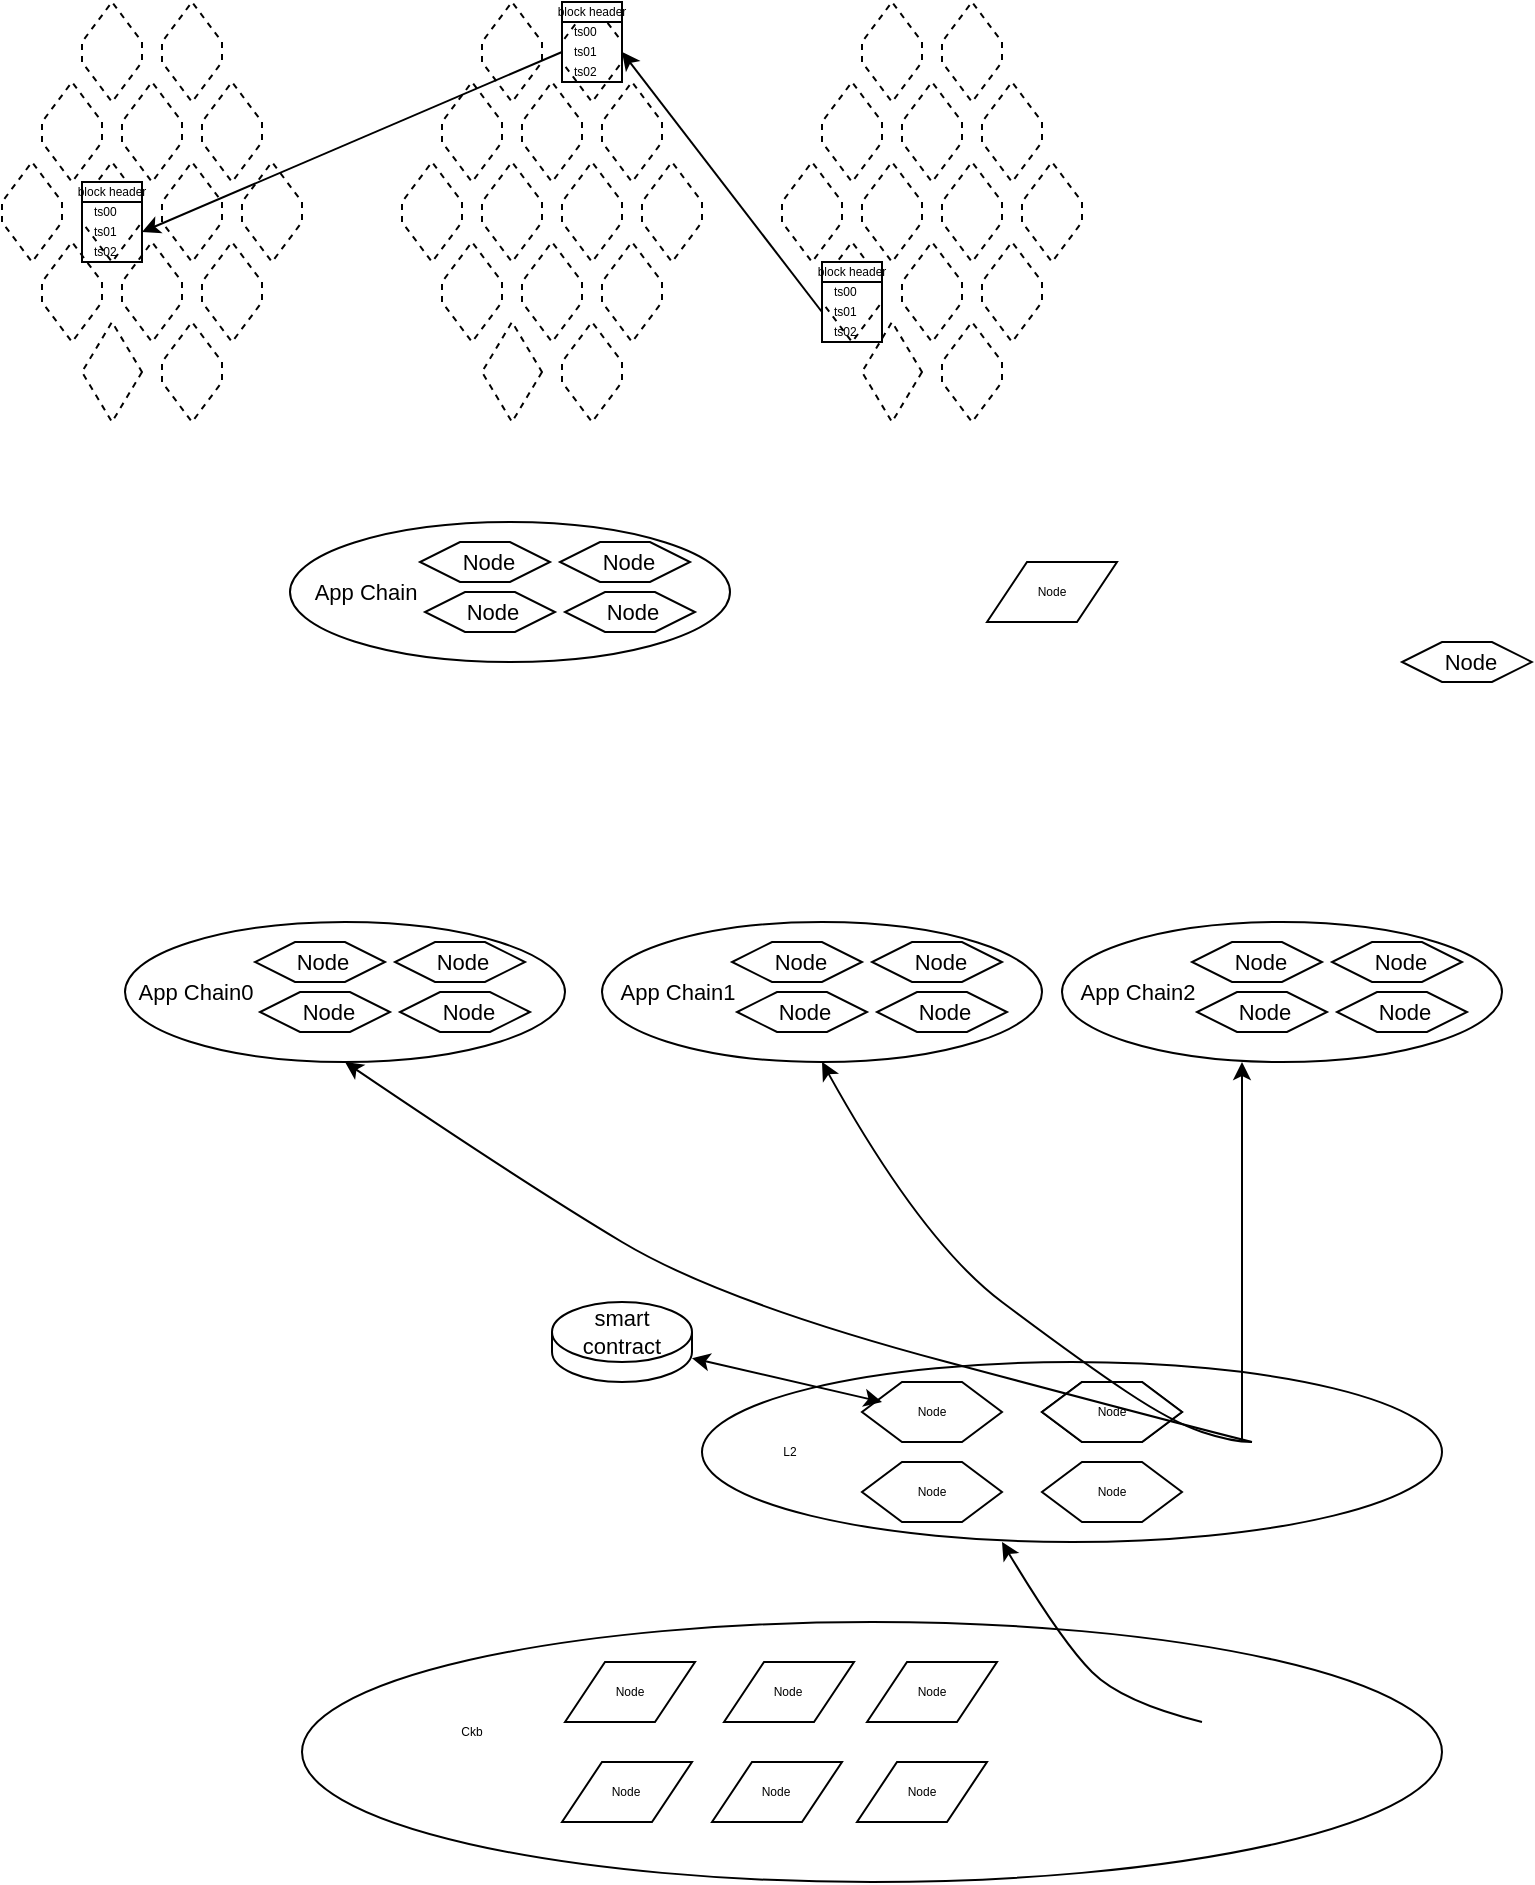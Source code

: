 <mxfile version="18.1.1" type="github">
  <diagram id="PLWnRggfIW8w5EO7tdIO" name="Page-1">
    <mxGraphModel dx="898" dy="610" grid="1" gridSize="10" guides="1" tooltips="1" connect="1" arrows="1" fold="1" page="1" pageScale="1" pageWidth="827" pageHeight="1169" math="0" shadow="0">
      <root>
        <mxCell id="0" />
        <mxCell id="1" parent="0" />
        <mxCell id="l8vBViZwVbypF5EwimsJ-1" value="" style="shape=hexagon;perimeter=hexagonPerimeter2;whiteSpace=wrap;html=1;fixedSize=1;dashed=1;rotation=90;" vertex="1" parent="1">
          <mxGeometry x="30" y="160" width="50" height="30" as="geometry" />
        </mxCell>
        <mxCell id="l8vBViZwVbypF5EwimsJ-2" value="" style="shape=hexagon;perimeter=hexagonPerimeter2;whiteSpace=wrap;html=1;fixedSize=1;dashed=1;rotation=90;" vertex="1" parent="1">
          <mxGeometry x="30" y="240" width="50" height="30" as="geometry" />
        </mxCell>
        <mxCell id="l8vBViZwVbypF5EwimsJ-3" value="" style="shape=hexagon;perimeter=hexagonPerimeter2;whiteSpace=wrap;html=1;fixedSize=1;dashed=1;rotation=90;" vertex="1" parent="1">
          <mxGeometry x="70" y="240" width="50" height="30" as="geometry" />
        </mxCell>
        <mxCell id="l8vBViZwVbypF5EwimsJ-4" value="" style="shape=hexagon;perimeter=hexagonPerimeter2;whiteSpace=wrap;html=1;fixedSize=1;dashed=1;rotation=90;" vertex="1" parent="1">
          <mxGeometry x="70" y="160" width="50" height="30" as="geometry" />
        </mxCell>
        <mxCell id="l8vBViZwVbypF5EwimsJ-5" value="" style="shape=hexagon;perimeter=hexagonPerimeter2;whiteSpace=wrap;html=1;fixedSize=1;dashed=1;rotation=90;" vertex="1" parent="1">
          <mxGeometry x="90" y="280" width="50" height="30" as="geometry" />
        </mxCell>
        <mxCell id="l8vBViZwVbypF5EwimsJ-6" value="" style="shape=hexagon;perimeter=hexagonPerimeter2;whiteSpace=wrap;html=1;fixedSize=1;dashed=1;rotation=90;" vertex="1" parent="1">
          <mxGeometry x="50" y="200" width="50" height="30" as="geometry" />
        </mxCell>
        <mxCell id="l8vBViZwVbypF5EwimsJ-7" value="" style="shape=hexagon;perimeter=hexagonPerimeter2;whiteSpace=wrap;html=1;fixedSize=1;dashed=1;rotation=90;" vertex="1" parent="1">
          <mxGeometry x="10" y="200" width="50" height="30" as="geometry" />
        </mxCell>
        <mxCell id="l8vBViZwVbypF5EwimsJ-8" value="" style="shape=hexagon;perimeter=hexagonPerimeter2;whiteSpace=wrap;html=1;fixedSize=1;dashed=1;rotation=90;" vertex="1" parent="1">
          <mxGeometry x="130" y="200" width="50" height="30" as="geometry" />
        </mxCell>
        <mxCell id="l8vBViZwVbypF5EwimsJ-9" value="" style="shape=hexagon;perimeter=hexagonPerimeter2;whiteSpace=wrap;html=1;fixedSize=1;dashed=1;rotation=90;" vertex="1" parent="1">
          <mxGeometry x="90" y="200" width="50" height="30" as="geometry" />
        </mxCell>
        <mxCell id="l8vBViZwVbypF5EwimsJ-10" value="" style="shape=hexagon;perimeter=hexagonPerimeter2;whiteSpace=wrap;html=1;fixedSize=1;dashed=1;rotation=90;" vertex="1" parent="1">
          <mxGeometry x="110" y="160" width="50" height="30" as="geometry" />
        </mxCell>
        <mxCell id="l8vBViZwVbypF5EwimsJ-11" value="" style="shape=hexagon;perimeter=hexagonPerimeter2;whiteSpace=wrap;html=1;fixedSize=1;dashed=1;rotation=90;" vertex="1" parent="1">
          <mxGeometry x="110" y="240" width="50" height="30" as="geometry" />
        </mxCell>
        <mxCell id="l8vBViZwVbypF5EwimsJ-12" value="" style="shape=hexagon;perimeter=hexagonPerimeter2;whiteSpace=wrap;html=1;fixedSize=1;dashed=1;rotation=90;size=100;" vertex="1" parent="1">
          <mxGeometry x="50" y="280" width="50" height="30" as="geometry" />
        </mxCell>
        <mxCell id="l8vBViZwVbypF5EwimsJ-16" value="" style="shape=hexagon;perimeter=hexagonPerimeter2;whiteSpace=wrap;html=1;fixedSize=1;dashed=1;rotation=90;" vertex="1" parent="1">
          <mxGeometry x="90" y="120" width="50" height="30" as="geometry" />
        </mxCell>
        <mxCell id="l8vBViZwVbypF5EwimsJ-17" value="" style="shape=hexagon;perimeter=hexagonPerimeter2;whiteSpace=wrap;html=1;fixedSize=1;dashed=1;rotation=90;" vertex="1" parent="1">
          <mxGeometry x="50" y="120" width="50" height="30" as="geometry" />
        </mxCell>
        <mxCell id="l8vBViZwVbypF5EwimsJ-18" value="" style="shape=hexagon;perimeter=hexagonPerimeter2;whiteSpace=wrap;html=1;fixedSize=1;dashed=1;rotation=90;" vertex="1" parent="1">
          <mxGeometry x="230" y="160" width="50" height="30" as="geometry" />
        </mxCell>
        <mxCell id="l8vBViZwVbypF5EwimsJ-19" value="" style="shape=hexagon;perimeter=hexagonPerimeter2;whiteSpace=wrap;html=1;fixedSize=1;dashed=1;rotation=90;" vertex="1" parent="1">
          <mxGeometry x="230" y="240" width="50" height="30" as="geometry" />
        </mxCell>
        <mxCell id="l8vBViZwVbypF5EwimsJ-20" value="" style="shape=hexagon;perimeter=hexagonPerimeter2;whiteSpace=wrap;html=1;fixedSize=1;dashed=1;rotation=90;" vertex="1" parent="1">
          <mxGeometry x="270" y="240" width="50" height="30" as="geometry" />
        </mxCell>
        <mxCell id="l8vBViZwVbypF5EwimsJ-21" value="" style="shape=hexagon;perimeter=hexagonPerimeter2;whiteSpace=wrap;html=1;fixedSize=1;dashed=1;rotation=90;" vertex="1" parent="1">
          <mxGeometry x="270" y="160" width="50" height="30" as="geometry" />
        </mxCell>
        <mxCell id="l8vBViZwVbypF5EwimsJ-22" value="" style="shape=hexagon;perimeter=hexagonPerimeter2;whiteSpace=wrap;html=1;fixedSize=1;dashed=1;rotation=90;" vertex="1" parent="1">
          <mxGeometry x="290" y="280" width="50" height="30" as="geometry" />
        </mxCell>
        <mxCell id="l8vBViZwVbypF5EwimsJ-23" value="" style="shape=hexagon;perimeter=hexagonPerimeter2;whiteSpace=wrap;html=1;fixedSize=1;dashed=1;rotation=90;" vertex="1" parent="1">
          <mxGeometry x="250" y="200" width="50" height="30" as="geometry" />
        </mxCell>
        <mxCell id="l8vBViZwVbypF5EwimsJ-24" value="" style="shape=hexagon;perimeter=hexagonPerimeter2;whiteSpace=wrap;html=1;fixedSize=1;dashed=1;rotation=90;" vertex="1" parent="1">
          <mxGeometry x="210" y="200" width="50" height="30" as="geometry" />
        </mxCell>
        <mxCell id="l8vBViZwVbypF5EwimsJ-25" value="" style="shape=hexagon;perimeter=hexagonPerimeter2;whiteSpace=wrap;html=1;fixedSize=1;dashed=1;rotation=90;" vertex="1" parent="1">
          <mxGeometry x="330" y="200" width="50" height="30" as="geometry" />
        </mxCell>
        <mxCell id="l8vBViZwVbypF5EwimsJ-26" value="" style="shape=hexagon;perimeter=hexagonPerimeter2;whiteSpace=wrap;html=1;fixedSize=1;dashed=1;rotation=90;" vertex="1" parent="1">
          <mxGeometry x="290" y="200" width="50" height="30" as="geometry" />
        </mxCell>
        <mxCell id="l8vBViZwVbypF5EwimsJ-27" value="" style="shape=hexagon;perimeter=hexagonPerimeter2;whiteSpace=wrap;html=1;fixedSize=1;dashed=1;rotation=90;" vertex="1" parent="1">
          <mxGeometry x="310" y="160" width="50" height="30" as="geometry" />
        </mxCell>
        <mxCell id="l8vBViZwVbypF5EwimsJ-28" value="" style="shape=hexagon;perimeter=hexagonPerimeter2;whiteSpace=wrap;html=1;fixedSize=1;dashed=1;rotation=90;" vertex="1" parent="1">
          <mxGeometry x="310" y="240" width="50" height="30" as="geometry" />
        </mxCell>
        <mxCell id="l8vBViZwVbypF5EwimsJ-29" value="" style="shape=hexagon;perimeter=hexagonPerimeter2;whiteSpace=wrap;html=1;fixedSize=1;dashed=1;rotation=90;size=100;" vertex="1" parent="1">
          <mxGeometry x="250" y="280" width="50" height="30" as="geometry" />
        </mxCell>
        <mxCell id="l8vBViZwVbypF5EwimsJ-30" value="" style="shape=hexagon;perimeter=hexagonPerimeter2;whiteSpace=wrap;html=1;fixedSize=1;dashed=1;rotation=90;" vertex="1" parent="1">
          <mxGeometry x="290" y="120" width="50" height="30" as="geometry" />
        </mxCell>
        <mxCell id="l8vBViZwVbypF5EwimsJ-31" value="" style="shape=hexagon;perimeter=hexagonPerimeter2;whiteSpace=wrap;html=1;fixedSize=1;dashed=1;rotation=90;" vertex="1" parent="1">
          <mxGeometry x="250" y="120" width="50" height="30" as="geometry" />
        </mxCell>
        <mxCell id="l8vBViZwVbypF5EwimsJ-32" value="" style="shape=hexagon;perimeter=hexagonPerimeter2;whiteSpace=wrap;html=1;fixedSize=1;dashed=1;rotation=90;" vertex="1" parent="1">
          <mxGeometry x="420" y="160" width="50" height="30" as="geometry" />
        </mxCell>
        <mxCell id="l8vBViZwVbypF5EwimsJ-33" value="" style="shape=hexagon;perimeter=hexagonPerimeter2;whiteSpace=wrap;html=1;fixedSize=1;dashed=1;rotation=90;" vertex="1" parent="1">
          <mxGeometry x="420" y="240" width="50" height="30" as="geometry" />
        </mxCell>
        <mxCell id="l8vBViZwVbypF5EwimsJ-34" value="" style="shape=hexagon;perimeter=hexagonPerimeter2;whiteSpace=wrap;html=1;fixedSize=1;dashed=1;rotation=90;" vertex="1" parent="1">
          <mxGeometry x="460" y="240" width="50" height="30" as="geometry" />
        </mxCell>
        <mxCell id="l8vBViZwVbypF5EwimsJ-35" value="" style="shape=hexagon;perimeter=hexagonPerimeter2;whiteSpace=wrap;html=1;fixedSize=1;dashed=1;rotation=90;" vertex="1" parent="1">
          <mxGeometry x="460" y="160" width="50" height="30" as="geometry" />
        </mxCell>
        <mxCell id="l8vBViZwVbypF5EwimsJ-36" value="" style="shape=hexagon;perimeter=hexagonPerimeter2;whiteSpace=wrap;html=1;fixedSize=1;dashed=1;rotation=90;" vertex="1" parent="1">
          <mxGeometry x="480" y="280" width="50" height="30" as="geometry" />
        </mxCell>
        <mxCell id="l8vBViZwVbypF5EwimsJ-37" value="" style="shape=hexagon;perimeter=hexagonPerimeter2;whiteSpace=wrap;html=1;fixedSize=1;dashed=1;rotation=90;" vertex="1" parent="1">
          <mxGeometry x="440" y="200" width="50" height="30" as="geometry" />
        </mxCell>
        <mxCell id="l8vBViZwVbypF5EwimsJ-38" value="" style="shape=hexagon;perimeter=hexagonPerimeter2;whiteSpace=wrap;html=1;fixedSize=1;dashed=1;rotation=90;" vertex="1" parent="1">
          <mxGeometry x="400" y="200" width="50" height="30" as="geometry" />
        </mxCell>
        <mxCell id="l8vBViZwVbypF5EwimsJ-39" value="" style="shape=hexagon;perimeter=hexagonPerimeter2;whiteSpace=wrap;html=1;fixedSize=1;dashed=1;rotation=90;" vertex="1" parent="1">
          <mxGeometry x="520" y="200" width="50" height="30" as="geometry" />
        </mxCell>
        <mxCell id="l8vBViZwVbypF5EwimsJ-40" value="" style="shape=hexagon;perimeter=hexagonPerimeter2;whiteSpace=wrap;html=1;fixedSize=1;dashed=1;rotation=90;" vertex="1" parent="1">
          <mxGeometry x="480" y="200" width="50" height="30" as="geometry" />
        </mxCell>
        <mxCell id="l8vBViZwVbypF5EwimsJ-41" value="" style="shape=hexagon;perimeter=hexagonPerimeter2;whiteSpace=wrap;html=1;fixedSize=1;dashed=1;rotation=90;" vertex="1" parent="1">
          <mxGeometry x="500" y="160" width="50" height="30" as="geometry" />
        </mxCell>
        <mxCell id="l8vBViZwVbypF5EwimsJ-42" value="" style="shape=hexagon;perimeter=hexagonPerimeter2;whiteSpace=wrap;html=1;fixedSize=1;dashed=1;rotation=90;" vertex="1" parent="1">
          <mxGeometry x="500" y="240" width="50" height="30" as="geometry" />
        </mxCell>
        <mxCell id="l8vBViZwVbypF5EwimsJ-43" value="" style="shape=hexagon;perimeter=hexagonPerimeter2;whiteSpace=wrap;html=1;fixedSize=1;dashed=1;rotation=90;size=100;" vertex="1" parent="1">
          <mxGeometry x="440" y="280" width="50" height="30" as="geometry" />
        </mxCell>
        <mxCell id="l8vBViZwVbypF5EwimsJ-44" value="" style="shape=hexagon;perimeter=hexagonPerimeter2;whiteSpace=wrap;html=1;fixedSize=1;dashed=1;rotation=90;" vertex="1" parent="1">
          <mxGeometry x="480" y="120" width="50" height="30" as="geometry" />
        </mxCell>
        <mxCell id="l8vBViZwVbypF5EwimsJ-45" value="" style="shape=hexagon;perimeter=hexagonPerimeter2;whiteSpace=wrap;html=1;fixedSize=1;dashed=1;rotation=90;" vertex="1" parent="1">
          <mxGeometry x="440" y="120" width="50" height="30" as="geometry" />
        </mxCell>
        <mxCell id="l8vBViZwVbypF5EwimsJ-46" value="block header" style="swimlane;fontStyle=0;childLayout=stackLayout;horizontal=1;startSize=10;horizontalStack=0;resizeParent=1;resizeParentMax=0;resizeLast=0;collapsible=1;marginBottom=0;fontSize=6;" vertex="1" parent="1">
          <mxGeometry x="60" y="200" width="30" height="40" as="geometry" />
        </mxCell>
        <mxCell id="l8vBViZwVbypF5EwimsJ-47" value="ts00" style="text;strokeColor=none;fillColor=none;align=left;verticalAlign=middle;spacingLeft=4;spacingRight=4;overflow=hidden;points=[[0,0.5],[1,0.5]];portConstraint=eastwest;rotatable=0;dashed=1;fontSize=6;" vertex="1" parent="l8vBViZwVbypF5EwimsJ-46">
          <mxGeometry y="10" width="30" height="10" as="geometry" />
        </mxCell>
        <mxCell id="l8vBViZwVbypF5EwimsJ-48" value="ts01" style="text;strokeColor=none;fillColor=none;align=left;verticalAlign=middle;spacingLeft=4;spacingRight=4;overflow=hidden;points=[[0,0.5],[1,0.5]];portConstraint=eastwest;rotatable=0;dashed=1;fontSize=6;" vertex="1" parent="l8vBViZwVbypF5EwimsJ-46">
          <mxGeometry y="20" width="30" height="10" as="geometry" />
        </mxCell>
        <mxCell id="l8vBViZwVbypF5EwimsJ-49" value="ts02" style="text;strokeColor=none;fillColor=none;align=left;verticalAlign=middle;spacingLeft=4;spacingRight=4;overflow=hidden;points=[[0,0.5],[1,0.5]];portConstraint=eastwest;rotatable=0;dashed=1;fontSize=6;" vertex="1" parent="l8vBViZwVbypF5EwimsJ-46">
          <mxGeometry y="30" width="30" height="10" as="geometry" />
        </mxCell>
        <mxCell id="l8vBViZwVbypF5EwimsJ-50" value="block header" style="swimlane;fontStyle=0;childLayout=stackLayout;horizontal=1;startSize=10;horizontalStack=0;resizeParent=1;resizeParentMax=0;resizeLast=0;collapsible=1;marginBottom=0;fontSize=6;" vertex="1" parent="1">
          <mxGeometry x="300" y="110" width="30" height="40" as="geometry" />
        </mxCell>
        <mxCell id="l8vBViZwVbypF5EwimsJ-51" value="ts00" style="text;strokeColor=none;fillColor=none;align=left;verticalAlign=middle;spacingLeft=4;spacingRight=4;overflow=hidden;points=[[0,0.5],[1,0.5]];portConstraint=eastwest;rotatable=0;dashed=1;fontSize=6;" vertex="1" parent="l8vBViZwVbypF5EwimsJ-50">
          <mxGeometry y="10" width="30" height="10" as="geometry" />
        </mxCell>
        <mxCell id="l8vBViZwVbypF5EwimsJ-52" value="ts01" style="text;strokeColor=none;fillColor=none;align=left;verticalAlign=middle;spacingLeft=4;spacingRight=4;overflow=hidden;points=[[0,0.5],[1,0.5]];portConstraint=eastwest;rotatable=0;dashed=1;fontSize=6;" vertex="1" parent="l8vBViZwVbypF5EwimsJ-50">
          <mxGeometry y="20" width="30" height="10" as="geometry" />
        </mxCell>
        <mxCell id="l8vBViZwVbypF5EwimsJ-53" value="ts02" style="text;strokeColor=none;fillColor=none;align=left;verticalAlign=middle;spacingLeft=4;spacingRight=4;overflow=hidden;points=[[0,0.5],[1,0.5]];portConstraint=eastwest;rotatable=0;dashed=1;fontSize=6;" vertex="1" parent="l8vBViZwVbypF5EwimsJ-50">
          <mxGeometry y="30" width="30" height="10" as="geometry" />
        </mxCell>
        <mxCell id="l8vBViZwVbypF5EwimsJ-54" value="block header" style="swimlane;fontStyle=0;childLayout=stackLayout;horizontal=1;startSize=10;horizontalStack=0;resizeParent=1;resizeParentMax=0;resizeLast=0;collapsible=1;marginBottom=0;fontSize=6;" vertex="1" parent="1">
          <mxGeometry x="430" y="240" width="30" height="40" as="geometry" />
        </mxCell>
        <mxCell id="l8vBViZwVbypF5EwimsJ-55" value="ts00" style="text;strokeColor=none;fillColor=none;align=left;verticalAlign=middle;spacingLeft=4;spacingRight=4;overflow=hidden;points=[[0,0.5],[1,0.5]];portConstraint=eastwest;rotatable=0;dashed=1;fontSize=6;" vertex="1" parent="l8vBViZwVbypF5EwimsJ-54">
          <mxGeometry y="10" width="30" height="10" as="geometry" />
        </mxCell>
        <mxCell id="l8vBViZwVbypF5EwimsJ-56" value="ts01" style="text;strokeColor=none;fillColor=none;align=left;verticalAlign=middle;spacingLeft=4;spacingRight=4;overflow=hidden;points=[[0,0.5],[1,0.5]];portConstraint=eastwest;rotatable=0;dashed=1;fontSize=6;" vertex="1" parent="l8vBViZwVbypF5EwimsJ-54">
          <mxGeometry y="20" width="30" height="10" as="geometry" />
        </mxCell>
        <mxCell id="l8vBViZwVbypF5EwimsJ-57" value="ts02" style="text;strokeColor=none;fillColor=none;align=left;verticalAlign=middle;spacingLeft=4;spacingRight=4;overflow=hidden;points=[[0,0.5],[1,0.5]];portConstraint=eastwest;rotatable=0;dashed=1;fontSize=6;" vertex="1" parent="l8vBViZwVbypF5EwimsJ-54">
          <mxGeometry y="30" width="30" height="10" as="geometry" />
        </mxCell>
        <mxCell id="l8vBViZwVbypF5EwimsJ-58" value="" style="endArrow=classic;html=1;rounded=0;fontSize=6;exitX=0;exitY=0.5;exitDx=0;exitDy=0;entryX=1;entryY=0.5;entryDx=0;entryDy=0;" edge="1" parent="1" source="l8vBViZwVbypF5EwimsJ-52" target="l8vBViZwVbypF5EwimsJ-48">
          <mxGeometry width="50" height="50" relative="1" as="geometry">
            <mxPoint x="300" y="240" as="sourcePoint" />
            <mxPoint x="170" y="40" as="targetPoint" />
          </mxGeometry>
        </mxCell>
        <mxCell id="l8vBViZwVbypF5EwimsJ-59" value="" style="endArrow=classic;html=1;rounded=0;fontSize=6;entryX=1;entryY=0.5;entryDx=0;entryDy=0;exitX=0;exitY=0.5;exitDx=0;exitDy=0;" edge="1" parent="1" source="l8vBViZwVbypF5EwimsJ-56" target="l8vBViZwVbypF5EwimsJ-52">
          <mxGeometry width="50" height="50" relative="1" as="geometry">
            <mxPoint x="300" y="240" as="sourcePoint" />
            <mxPoint x="350" y="190" as="targetPoint" />
          </mxGeometry>
        </mxCell>
        <mxCell id="l8vBViZwVbypF5EwimsJ-60" value="" style="ellipse;whiteSpace=wrap;html=1;fontSize=6;" vertex="1" parent="1">
          <mxGeometry x="170" y="920" width="570" height="130" as="geometry" />
        </mxCell>
        <mxCell id="l8vBViZwVbypF5EwimsJ-72" value="Ckb" style="text;html=1;strokeColor=none;fillColor=none;align=center;verticalAlign=middle;whiteSpace=wrap;rounded=0;fontSize=6;" vertex="1" parent="1">
          <mxGeometry x="225" y="960" width="60" height="30" as="geometry" />
        </mxCell>
        <mxCell id="l8vBViZwVbypF5EwimsJ-73" value="" style="curved=1;endArrow=classic;html=1;rounded=0;fontSize=6;" edge="1" parent="1">
          <mxGeometry width="50" height="50" relative="1" as="geometry">
            <mxPoint x="620" y="970" as="sourcePoint" />
            <mxPoint x="520" y="880" as="targetPoint" />
            <Array as="points">
              <mxPoint x="620" y="970" />
              <mxPoint x="580" y="960" />
              <mxPoint x="550" y="930" />
            </Array>
          </mxGeometry>
        </mxCell>
        <mxCell id="l8vBViZwVbypF5EwimsJ-75" value="" style="ellipse;whiteSpace=wrap;html=1;fontSize=6;" vertex="1" parent="1">
          <mxGeometry x="370" y="790" width="370" height="90" as="geometry" />
        </mxCell>
        <mxCell id="l8vBViZwVbypF5EwimsJ-79" value="" style="shape=hexagon;perimeter=hexagonPerimeter2;whiteSpace=wrap;html=1;fixedSize=1;fontSize=6;" vertex="1" parent="1">
          <mxGeometry x="540" y="800" width="70" height="30" as="geometry" />
        </mxCell>
        <mxCell id="l8vBViZwVbypF5EwimsJ-80" value="Node" style="text;html=1;strokeColor=none;fillColor=none;align=center;verticalAlign=middle;whiteSpace=wrap;rounded=0;fontSize=6;" vertex="1" parent="1">
          <mxGeometry x="545" y="800" width="60" height="30" as="geometry" />
        </mxCell>
        <mxCell id="l8vBViZwVbypF5EwimsJ-82" value="" style="shape=hexagon;perimeter=hexagonPerimeter2;whiteSpace=wrap;html=1;fixedSize=1;fontSize=6;" vertex="1" parent="1">
          <mxGeometry x="540" y="800" width="70" height="30" as="geometry" />
        </mxCell>
        <mxCell id="l8vBViZwVbypF5EwimsJ-83" value="Node" style="text;html=1;strokeColor=none;fillColor=none;align=center;verticalAlign=middle;whiteSpace=wrap;rounded=0;fontSize=6;" vertex="1" parent="1">
          <mxGeometry x="545" y="800" width="60" height="30" as="geometry" />
        </mxCell>
        <mxCell id="l8vBViZwVbypF5EwimsJ-84" value="" style="shape=hexagon;perimeter=hexagonPerimeter2;whiteSpace=wrap;html=1;fixedSize=1;fontSize=6;" vertex="1" parent="1">
          <mxGeometry x="540" y="840" width="70" height="30" as="geometry" />
        </mxCell>
        <mxCell id="l8vBViZwVbypF5EwimsJ-85" value="Node" style="text;html=1;strokeColor=none;fillColor=none;align=center;verticalAlign=middle;whiteSpace=wrap;rounded=0;fontSize=6;" vertex="1" parent="1">
          <mxGeometry x="545" y="840" width="60" height="30" as="geometry" />
        </mxCell>
        <mxCell id="l8vBViZwVbypF5EwimsJ-86" value="" style="shape=hexagon;perimeter=hexagonPerimeter2;whiteSpace=wrap;html=1;fixedSize=1;fontSize=6;" vertex="1" parent="1">
          <mxGeometry x="450" y="840" width="70" height="30" as="geometry" />
        </mxCell>
        <mxCell id="l8vBViZwVbypF5EwimsJ-87" value="Node" style="text;html=1;strokeColor=none;fillColor=none;align=center;verticalAlign=middle;whiteSpace=wrap;rounded=0;fontSize=6;" vertex="1" parent="1">
          <mxGeometry x="455" y="840" width="60" height="30" as="geometry" />
        </mxCell>
        <mxCell id="l8vBViZwVbypF5EwimsJ-88" value="" style="shape=hexagon;perimeter=hexagonPerimeter2;whiteSpace=wrap;html=1;fixedSize=1;fontSize=6;" vertex="1" parent="1">
          <mxGeometry x="450" y="800" width="70" height="30" as="geometry" />
        </mxCell>
        <mxCell id="l8vBViZwVbypF5EwimsJ-89" value="Node" style="text;html=1;strokeColor=none;fillColor=none;align=center;verticalAlign=middle;whiteSpace=wrap;rounded=0;fontSize=6;" vertex="1" parent="1">
          <mxGeometry x="455" y="800" width="60" height="30" as="geometry" />
        </mxCell>
        <mxCell id="l8vBViZwVbypF5EwimsJ-90" value="L2" style="text;html=1;strokeColor=none;fillColor=none;align=center;verticalAlign=middle;whiteSpace=wrap;rounded=0;fontSize=6;" vertex="1" parent="1">
          <mxGeometry x="384" y="820" width="60" height="30" as="geometry" />
        </mxCell>
        <mxCell id="l8vBViZwVbypF5EwimsJ-91" value="" style="curved=1;endArrow=classic;html=1;rounded=0;fontSize=6;entryX=0.5;entryY=1;entryDx=0;entryDy=0;" edge="1" parent="1" target="l8vBViZwVbypF5EwimsJ-113">
          <mxGeometry width="50" height="50" relative="1" as="geometry">
            <mxPoint x="645" y="830" as="sourcePoint" />
            <mxPoint x="300" y="640" as="targetPoint" />
            <Array as="points">
              <mxPoint x="645" y="830" />
              <mxPoint x="605" y="820" />
              <mxPoint x="380" y="760" />
              <mxPoint x="280" y="700" />
            </Array>
          </mxGeometry>
        </mxCell>
        <mxCell id="l8vBViZwVbypF5EwimsJ-92" value="" style="endArrow=classic;startArrow=classic;html=1;rounded=0;fontSize=6;" edge="1" parent="1" target="l8vBViZwVbypF5EwimsJ-93">
          <mxGeometry width="50" height="50" relative="1" as="geometry">
            <mxPoint x="460" y="810" as="sourcePoint" />
            <mxPoint x="370" y="780" as="targetPoint" />
          </mxGeometry>
        </mxCell>
        <mxCell id="l8vBViZwVbypF5EwimsJ-93" value="" style="shape=cylinder3;whiteSpace=wrap;html=1;boundedLbl=1;backgroundOutline=1;size=15;fontSize=6;" vertex="1" parent="1">
          <mxGeometry x="295" y="760" width="70" height="40" as="geometry" />
        </mxCell>
        <mxCell id="l8vBViZwVbypF5EwimsJ-96" value="smart contract" style="text;html=1;strokeColor=none;fillColor=none;align=center;verticalAlign=middle;whiteSpace=wrap;rounded=0;fontSize=11;" vertex="1" parent="1">
          <mxGeometry x="300" y="760" width="60" height="30" as="geometry" />
        </mxCell>
        <mxCell id="l8vBViZwVbypF5EwimsJ-97" value="" style="ellipse;whiteSpace=wrap;html=1;fontSize=11;" vertex="1" parent="1">
          <mxGeometry x="164" y="370" width="220" height="70" as="geometry" />
        </mxCell>
        <mxCell id="l8vBViZwVbypF5EwimsJ-98" value="" style="shape=hexagon;perimeter=hexagonPerimeter2;whiteSpace=wrap;html=1;fixedSize=1;fontSize=11;" vertex="1" parent="1">
          <mxGeometry x="720" y="430" width="65" height="20" as="geometry" />
        </mxCell>
        <mxCell id="l8vBViZwVbypF5EwimsJ-99" value="Node" style="text;html=1;strokeColor=none;fillColor=none;align=center;verticalAlign=middle;whiteSpace=wrap;rounded=0;fontSize=11;" vertex="1" parent="1">
          <mxGeometry x="722.5" y="430" width="62.5" height="20" as="geometry" />
        </mxCell>
        <mxCell id="l8vBViZwVbypF5EwimsJ-102" value="" style="shape=hexagon;perimeter=hexagonPerimeter2;whiteSpace=wrap;html=1;fixedSize=1;fontSize=11;" vertex="1" parent="1">
          <mxGeometry x="299" y="380" width="65" height="20" as="geometry" />
        </mxCell>
        <mxCell id="l8vBViZwVbypF5EwimsJ-103" value="Node" style="text;html=1;strokeColor=none;fillColor=none;align=center;verticalAlign=middle;whiteSpace=wrap;rounded=0;fontSize=11;" vertex="1" parent="1">
          <mxGeometry x="301.5" y="380" width="62.5" height="20" as="geometry" />
        </mxCell>
        <mxCell id="l8vBViZwVbypF5EwimsJ-104" value="" style="shape=hexagon;perimeter=hexagonPerimeter2;whiteSpace=wrap;html=1;fixedSize=1;fontSize=11;" vertex="1" parent="1">
          <mxGeometry x="301.5" y="405" width="65" height="20" as="geometry" />
        </mxCell>
        <mxCell id="l8vBViZwVbypF5EwimsJ-105" value="Node" style="text;html=1;strokeColor=none;fillColor=none;align=center;verticalAlign=middle;whiteSpace=wrap;rounded=0;fontSize=11;" vertex="1" parent="1">
          <mxGeometry x="304" y="405" width="62.5" height="20" as="geometry" />
        </mxCell>
        <mxCell id="l8vBViZwVbypF5EwimsJ-106" value="" style="shape=hexagon;perimeter=hexagonPerimeter2;whiteSpace=wrap;html=1;fixedSize=1;fontSize=11;" vertex="1" parent="1">
          <mxGeometry x="229" y="380" width="65" height="20" as="geometry" />
        </mxCell>
        <mxCell id="l8vBViZwVbypF5EwimsJ-107" value="Node" style="text;html=1;strokeColor=none;fillColor=none;align=center;verticalAlign=middle;whiteSpace=wrap;rounded=0;fontSize=11;" vertex="1" parent="1">
          <mxGeometry x="231.5" y="380" width="62.5" height="20" as="geometry" />
        </mxCell>
        <mxCell id="l8vBViZwVbypF5EwimsJ-108" value="" style="shape=hexagon;perimeter=hexagonPerimeter2;whiteSpace=wrap;html=1;fixedSize=1;fontSize=11;" vertex="1" parent="1">
          <mxGeometry x="231.5" y="405" width="65" height="20" as="geometry" />
        </mxCell>
        <mxCell id="l8vBViZwVbypF5EwimsJ-109" value="Node" style="text;html=1;strokeColor=none;fillColor=none;align=center;verticalAlign=middle;whiteSpace=wrap;rounded=0;fontSize=11;" vertex="1" parent="1">
          <mxGeometry x="234" y="405" width="62.5" height="20" as="geometry" />
        </mxCell>
        <mxCell id="l8vBViZwVbypF5EwimsJ-110" value="App Chain" style="text;html=1;strokeColor=none;fillColor=none;align=center;verticalAlign=middle;whiteSpace=wrap;rounded=0;fontSize=11;" vertex="1" parent="1">
          <mxGeometry x="171.5" y="390" width="60" height="30" as="geometry" />
        </mxCell>
        <mxCell id="l8vBViZwVbypF5EwimsJ-112" value="" style="curved=1;endArrow=classic;html=1;rounded=0;fontSize=6;entryX=0.5;entryY=1;entryDx=0;entryDy=0;" edge="1" parent="1" target="l8vBViZwVbypF5EwimsJ-124">
          <mxGeometry width="50" height="50" relative="1" as="geometry">
            <mxPoint x="645" y="830" as="sourcePoint" />
            <mxPoint x="480" y="640" as="targetPoint" />
            <Array as="points">
              <mxPoint x="645" y="830" />
              <mxPoint x="635" y="830" />
              <mxPoint x="605" y="820" />
              <mxPoint x="560" y="790" />
              <mxPoint x="480" y="730" />
            </Array>
          </mxGeometry>
        </mxCell>
        <mxCell id="l8vBViZwVbypF5EwimsJ-113" value="" style="ellipse;whiteSpace=wrap;html=1;fontSize=11;" vertex="1" parent="1">
          <mxGeometry x="81.5" y="570" width="220" height="70" as="geometry" />
        </mxCell>
        <mxCell id="l8vBViZwVbypF5EwimsJ-114" value="" style="shape=hexagon;perimeter=hexagonPerimeter2;whiteSpace=wrap;html=1;fixedSize=1;fontSize=11;" vertex="1" parent="1">
          <mxGeometry x="216.5" y="580" width="65" height="20" as="geometry" />
        </mxCell>
        <mxCell id="l8vBViZwVbypF5EwimsJ-115" value="Node" style="text;html=1;strokeColor=none;fillColor=none;align=center;verticalAlign=middle;whiteSpace=wrap;rounded=0;fontSize=11;" vertex="1" parent="1">
          <mxGeometry x="219" y="580" width="62.5" height="20" as="geometry" />
        </mxCell>
        <mxCell id="l8vBViZwVbypF5EwimsJ-116" value="" style="shape=hexagon;perimeter=hexagonPerimeter2;whiteSpace=wrap;html=1;fixedSize=1;fontSize=11;" vertex="1" parent="1">
          <mxGeometry x="219" y="605" width="65" height="20" as="geometry" />
        </mxCell>
        <mxCell id="l8vBViZwVbypF5EwimsJ-117" value="Node" style="text;html=1;strokeColor=none;fillColor=none;align=center;verticalAlign=middle;whiteSpace=wrap;rounded=0;fontSize=11;" vertex="1" parent="1">
          <mxGeometry x="221.5" y="605" width="62.5" height="20" as="geometry" />
        </mxCell>
        <mxCell id="l8vBViZwVbypF5EwimsJ-118" value="" style="shape=hexagon;perimeter=hexagonPerimeter2;whiteSpace=wrap;html=1;fixedSize=1;fontSize=11;" vertex="1" parent="1">
          <mxGeometry x="146.5" y="580" width="65" height="20" as="geometry" />
        </mxCell>
        <mxCell id="l8vBViZwVbypF5EwimsJ-119" value="Node" style="text;html=1;strokeColor=none;fillColor=none;align=center;verticalAlign=middle;whiteSpace=wrap;rounded=0;fontSize=11;" vertex="1" parent="1">
          <mxGeometry x="149" y="580" width="62.5" height="20" as="geometry" />
        </mxCell>
        <mxCell id="l8vBViZwVbypF5EwimsJ-120" value="" style="shape=hexagon;perimeter=hexagonPerimeter2;whiteSpace=wrap;html=1;fixedSize=1;fontSize=11;" vertex="1" parent="1">
          <mxGeometry x="149" y="605" width="65" height="20" as="geometry" />
        </mxCell>
        <mxCell id="l8vBViZwVbypF5EwimsJ-121" value="Node" style="text;html=1;strokeColor=none;fillColor=none;align=center;verticalAlign=middle;whiteSpace=wrap;rounded=0;fontSize=11;" vertex="1" parent="1">
          <mxGeometry x="151.5" y="605" width="62.5" height="20" as="geometry" />
        </mxCell>
        <mxCell id="l8vBViZwVbypF5EwimsJ-122" value="App Chain0" style="text;html=1;strokeColor=none;fillColor=none;align=center;verticalAlign=middle;whiteSpace=wrap;rounded=0;fontSize=11;" vertex="1" parent="1">
          <mxGeometry x="86.5" y="590" width="60" height="30" as="geometry" />
        </mxCell>
        <mxCell id="l8vBViZwVbypF5EwimsJ-123" value="" style="endArrow=classic;html=1;rounded=0;fontSize=11;" edge="1" parent="1">
          <mxGeometry width="50" height="50" relative="1" as="geometry">
            <mxPoint x="640" y="830" as="sourcePoint" />
            <mxPoint x="640" y="640" as="targetPoint" />
          </mxGeometry>
        </mxCell>
        <mxCell id="l8vBViZwVbypF5EwimsJ-124" value="" style="ellipse;whiteSpace=wrap;html=1;fontSize=11;" vertex="1" parent="1">
          <mxGeometry x="320" y="570" width="220" height="70" as="geometry" />
        </mxCell>
        <mxCell id="l8vBViZwVbypF5EwimsJ-125" value="" style="shape=hexagon;perimeter=hexagonPerimeter2;whiteSpace=wrap;html=1;fixedSize=1;fontSize=11;" vertex="1" parent="1">
          <mxGeometry x="455" y="580" width="65" height="20" as="geometry" />
        </mxCell>
        <mxCell id="l8vBViZwVbypF5EwimsJ-126" value="Node" style="text;html=1;strokeColor=none;fillColor=none;align=center;verticalAlign=middle;whiteSpace=wrap;rounded=0;fontSize=11;" vertex="1" parent="1">
          <mxGeometry x="457.5" y="580" width="62.5" height="20" as="geometry" />
        </mxCell>
        <mxCell id="l8vBViZwVbypF5EwimsJ-127" value="" style="shape=hexagon;perimeter=hexagonPerimeter2;whiteSpace=wrap;html=1;fixedSize=1;fontSize=11;" vertex="1" parent="1">
          <mxGeometry x="457.5" y="605" width="65" height="20" as="geometry" />
        </mxCell>
        <mxCell id="l8vBViZwVbypF5EwimsJ-128" value="Node" style="text;html=1;strokeColor=none;fillColor=none;align=center;verticalAlign=middle;whiteSpace=wrap;rounded=0;fontSize=11;" vertex="1" parent="1">
          <mxGeometry x="460" y="605" width="62.5" height="20" as="geometry" />
        </mxCell>
        <mxCell id="l8vBViZwVbypF5EwimsJ-129" value="" style="shape=hexagon;perimeter=hexagonPerimeter2;whiteSpace=wrap;html=1;fixedSize=1;fontSize=11;" vertex="1" parent="1">
          <mxGeometry x="385" y="580" width="65" height="20" as="geometry" />
        </mxCell>
        <mxCell id="l8vBViZwVbypF5EwimsJ-130" value="Node" style="text;html=1;strokeColor=none;fillColor=none;align=center;verticalAlign=middle;whiteSpace=wrap;rounded=0;fontSize=11;" vertex="1" parent="1">
          <mxGeometry x="387.5" y="580" width="62.5" height="20" as="geometry" />
        </mxCell>
        <mxCell id="l8vBViZwVbypF5EwimsJ-131" value="" style="shape=hexagon;perimeter=hexagonPerimeter2;whiteSpace=wrap;html=1;fixedSize=1;fontSize=11;" vertex="1" parent="1">
          <mxGeometry x="387.5" y="605" width="65" height="20" as="geometry" />
        </mxCell>
        <mxCell id="l8vBViZwVbypF5EwimsJ-132" value="Node" style="text;html=1;strokeColor=none;fillColor=none;align=center;verticalAlign=middle;whiteSpace=wrap;rounded=0;fontSize=11;" vertex="1" parent="1">
          <mxGeometry x="390" y="605" width="62.5" height="20" as="geometry" />
        </mxCell>
        <mxCell id="l8vBViZwVbypF5EwimsJ-133" value="App Chain1" style="text;html=1;strokeColor=none;fillColor=none;align=center;verticalAlign=middle;whiteSpace=wrap;rounded=0;fontSize=11;" vertex="1" parent="1">
          <mxGeometry x="327.5" y="590" width="60" height="30" as="geometry" />
        </mxCell>
        <mxCell id="l8vBViZwVbypF5EwimsJ-134" value="" style="ellipse;whiteSpace=wrap;html=1;fontSize=11;" vertex="1" parent="1">
          <mxGeometry x="550" y="570" width="220" height="70" as="geometry" />
        </mxCell>
        <mxCell id="l8vBViZwVbypF5EwimsJ-135" value="" style="shape=hexagon;perimeter=hexagonPerimeter2;whiteSpace=wrap;html=1;fixedSize=1;fontSize=11;" vertex="1" parent="1">
          <mxGeometry x="685" y="580" width="65" height="20" as="geometry" />
        </mxCell>
        <mxCell id="l8vBViZwVbypF5EwimsJ-136" value="Node" style="text;html=1;strokeColor=none;fillColor=none;align=center;verticalAlign=middle;whiteSpace=wrap;rounded=0;fontSize=11;" vertex="1" parent="1">
          <mxGeometry x="687.5" y="580" width="62.5" height="20" as="geometry" />
        </mxCell>
        <mxCell id="l8vBViZwVbypF5EwimsJ-137" value="" style="shape=hexagon;perimeter=hexagonPerimeter2;whiteSpace=wrap;html=1;fixedSize=1;fontSize=11;" vertex="1" parent="1">
          <mxGeometry x="687.5" y="605" width="65" height="20" as="geometry" />
        </mxCell>
        <mxCell id="l8vBViZwVbypF5EwimsJ-138" value="Node" style="text;html=1;strokeColor=none;fillColor=none;align=center;verticalAlign=middle;whiteSpace=wrap;rounded=0;fontSize=11;" vertex="1" parent="1">
          <mxGeometry x="690" y="605" width="62.5" height="20" as="geometry" />
        </mxCell>
        <mxCell id="l8vBViZwVbypF5EwimsJ-139" value="" style="shape=hexagon;perimeter=hexagonPerimeter2;whiteSpace=wrap;html=1;fixedSize=1;fontSize=11;" vertex="1" parent="1">
          <mxGeometry x="615" y="580" width="65" height="20" as="geometry" />
        </mxCell>
        <mxCell id="l8vBViZwVbypF5EwimsJ-140" value="Node" style="text;html=1;strokeColor=none;fillColor=none;align=center;verticalAlign=middle;whiteSpace=wrap;rounded=0;fontSize=11;" vertex="1" parent="1">
          <mxGeometry x="617.5" y="580" width="62.5" height="20" as="geometry" />
        </mxCell>
        <mxCell id="l8vBViZwVbypF5EwimsJ-141" value="" style="shape=hexagon;perimeter=hexagonPerimeter2;whiteSpace=wrap;html=1;fixedSize=1;fontSize=11;" vertex="1" parent="1">
          <mxGeometry x="617.5" y="605" width="65" height="20" as="geometry" />
        </mxCell>
        <mxCell id="l8vBViZwVbypF5EwimsJ-142" value="Node" style="text;html=1;strokeColor=none;fillColor=none;align=center;verticalAlign=middle;whiteSpace=wrap;rounded=0;fontSize=11;" vertex="1" parent="1">
          <mxGeometry x="620" y="605" width="62.5" height="20" as="geometry" />
        </mxCell>
        <mxCell id="l8vBViZwVbypF5EwimsJ-143" value="App Chain2" style="text;html=1;strokeColor=none;fillColor=none;align=center;verticalAlign=middle;whiteSpace=wrap;rounded=0;fontSize=11;" vertex="1" parent="1">
          <mxGeometry x="557.5" y="590" width="60" height="30" as="geometry" />
        </mxCell>
        <mxCell id="l8vBViZwVbypF5EwimsJ-146" value="" style="shape=parallelogram;perimeter=parallelogramPerimeter;whiteSpace=wrap;html=1;fixedSize=1;fontSize=11;" vertex="1" parent="1">
          <mxGeometry x="512.5" y="390" width="65" height="30" as="geometry" />
        </mxCell>
        <mxCell id="l8vBViZwVbypF5EwimsJ-147" value="Node" style="text;html=1;strokeColor=none;fillColor=none;align=center;verticalAlign=middle;whiteSpace=wrap;rounded=0;fontSize=6;" vertex="1" parent="1">
          <mxGeometry x="512.5" y="390" width="63.5" height="30" as="geometry" />
        </mxCell>
        <mxCell id="l8vBViZwVbypF5EwimsJ-148" value="" style="shape=parallelogram;perimeter=parallelogramPerimeter;whiteSpace=wrap;html=1;fixedSize=1;fontSize=11;" vertex="1" parent="1">
          <mxGeometry x="301.5" y="940" width="65" height="30" as="geometry" />
        </mxCell>
        <mxCell id="l8vBViZwVbypF5EwimsJ-149" value="Node" style="text;html=1;strokeColor=none;fillColor=none;align=center;verticalAlign=middle;whiteSpace=wrap;rounded=0;fontSize=6;" vertex="1" parent="1">
          <mxGeometry x="301.5" y="940" width="63.5" height="30" as="geometry" />
        </mxCell>
        <mxCell id="l8vBViZwVbypF5EwimsJ-150" value="" style="shape=parallelogram;perimeter=parallelogramPerimeter;whiteSpace=wrap;html=1;fixedSize=1;fontSize=11;" vertex="1" parent="1">
          <mxGeometry x="300" y="990" width="65" height="30" as="geometry" />
        </mxCell>
        <mxCell id="l8vBViZwVbypF5EwimsJ-151" value="Node" style="text;html=1;strokeColor=none;fillColor=none;align=center;verticalAlign=middle;whiteSpace=wrap;rounded=0;fontSize=6;" vertex="1" parent="1">
          <mxGeometry x="300" y="990" width="63.5" height="30" as="geometry" />
        </mxCell>
        <mxCell id="l8vBViZwVbypF5EwimsJ-152" value="" style="shape=parallelogram;perimeter=parallelogramPerimeter;whiteSpace=wrap;html=1;fixedSize=1;fontSize=11;" vertex="1" parent="1">
          <mxGeometry x="381" y="940" width="65" height="30" as="geometry" />
        </mxCell>
        <mxCell id="l8vBViZwVbypF5EwimsJ-153" value="Node" style="text;html=1;strokeColor=none;fillColor=none;align=center;verticalAlign=middle;whiteSpace=wrap;rounded=0;fontSize=6;" vertex="1" parent="1">
          <mxGeometry x="381" y="940" width="63.5" height="30" as="geometry" />
        </mxCell>
        <mxCell id="l8vBViZwVbypF5EwimsJ-154" value="" style="shape=parallelogram;perimeter=parallelogramPerimeter;whiteSpace=wrap;html=1;fixedSize=1;fontSize=11;" vertex="1" parent="1">
          <mxGeometry x="375" y="990" width="65" height="30" as="geometry" />
        </mxCell>
        <mxCell id="l8vBViZwVbypF5EwimsJ-155" value="Node" style="text;html=1;strokeColor=none;fillColor=none;align=center;verticalAlign=middle;whiteSpace=wrap;rounded=0;fontSize=6;" vertex="1" parent="1">
          <mxGeometry x="375" y="990" width="63.5" height="30" as="geometry" />
        </mxCell>
        <mxCell id="l8vBViZwVbypF5EwimsJ-156" value="" style="shape=parallelogram;perimeter=parallelogramPerimeter;whiteSpace=wrap;html=1;fixedSize=1;fontSize=11;" vertex="1" parent="1">
          <mxGeometry x="452.5" y="940" width="65" height="30" as="geometry" />
        </mxCell>
        <mxCell id="l8vBViZwVbypF5EwimsJ-157" value="Node" style="text;html=1;strokeColor=none;fillColor=none;align=center;verticalAlign=middle;whiteSpace=wrap;rounded=0;fontSize=6;" vertex="1" parent="1">
          <mxGeometry x="452.5" y="940" width="63.5" height="30" as="geometry" />
        </mxCell>
        <mxCell id="l8vBViZwVbypF5EwimsJ-158" value="" style="shape=parallelogram;perimeter=parallelogramPerimeter;whiteSpace=wrap;html=1;fixedSize=1;fontSize=11;" vertex="1" parent="1">
          <mxGeometry x="447.5" y="990" width="65" height="30" as="geometry" />
        </mxCell>
        <mxCell id="l8vBViZwVbypF5EwimsJ-159" value="Node" style="text;html=1;strokeColor=none;fillColor=none;align=center;verticalAlign=middle;whiteSpace=wrap;rounded=0;fontSize=6;" vertex="1" parent="1">
          <mxGeometry x="447.5" y="990" width="63.5" height="30" as="geometry" />
        </mxCell>
      </root>
    </mxGraphModel>
  </diagram>
</mxfile>
